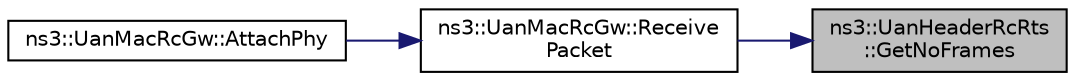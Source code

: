 digraph "ns3::UanHeaderRcRts::GetNoFrames"
{
 // LATEX_PDF_SIZE
  edge [fontname="Helvetica",fontsize="10",labelfontname="Helvetica",labelfontsize="10"];
  node [fontname="Helvetica",fontsize="10",shape=record];
  rankdir="RL";
  Node1 [label="ns3::UanHeaderRcRts\l::GetNoFrames",height=0.2,width=0.4,color="black", fillcolor="grey75", style="filled", fontcolor="black",tooltip="Get the number of data frames in the reservation."];
  Node1 -> Node2 [dir="back",color="midnightblue",fontsize="10",style="solid",fontname="Helvetica"];
  Node2 [label="ns3::UanMacRcGw::Receive\lPacket",height=0.2,width=0.4,color="black", fillcolor="white", style="filled",URL="$classns3_1_1_uan_mac_rc_gw.html#aa47b708b4a5a7bda0dbd4dded98723f3",tooltip="PHY receive ok callback."];
  Node2 -> Node3 [dir="back",color="midnightblue",fontsize="10",style="solid",fontname="Helvetica"];
  Node3 [label="ns3::UanMacRcGw::AttachPhy",height=0.2,width=0.4,color="black", fillcolor="white", style="filled",URL="$classns3_1_1_uan_mac_rc_gw.html#ae1467bc739ab7ac0dc9f1d1cef3bb55a",tooltip="Attach PHY layer to this MAC."];
}
